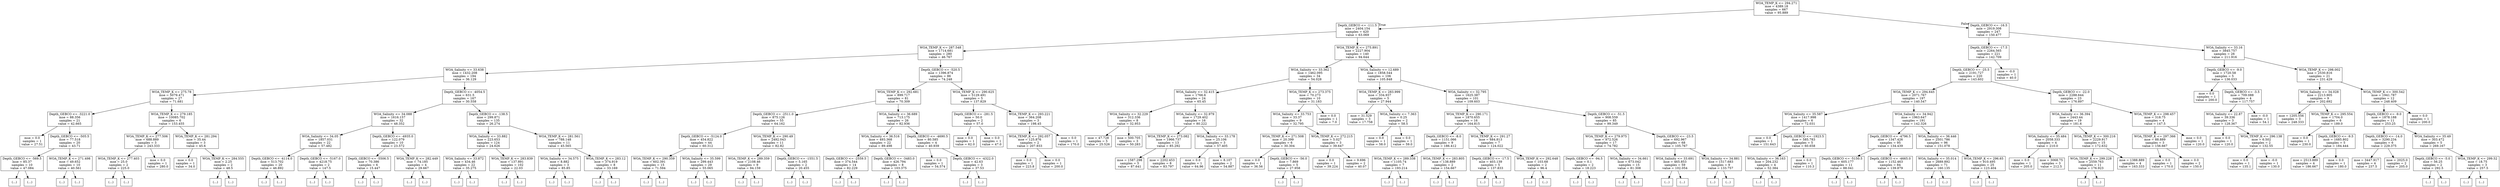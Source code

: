 digraph Tree {
node [shape=box] ;
0 [label="WOA_TEMP_K <= 294.271\nmse = 4389.18\nsamples = 667\nvalue = 95.889"] ;
1 [label="Depth_GEBCO <= -111.5\nmse = 2404.154\nsamples = 420\nvalue = 63.069"] ;
0 -> 1 [labeldistance=2.5, labelangle=45, headlabel="True"] ;
2 [label="WOA_TEMP_K <= 287.548\nmse = 1714.681\nsamples = 280\nvalue = 46.767"] ;
1 -> 2 ;
3 [label="WOA_Salinity <= 33.638\nmse = 1432.208\nsamples = 194\nvalue = 36.129"] ;
2 -> 3 ;
4 [label="WOA_TEMP_K <= 275.78\nmse = 5079.471\nsamples = 27\nvalue = 71.681"] ;
3 -> 4 ;
5 [label="Depth_GEBCO <= -3221.0\nmse = 88.356\nsamples = 21\nvalue = 42.665"] ;
4 -> 5 ;
6 [label="mse = 0.0\nsamples = 1\nvalue = 27.51"] ;
5 -> 6 ;
7 [label="Depth_GEBCO <= -505.5\nmse = 77.518\nsamples = 20\nvalue = 43.71"] ;
5 -> 7 ;
8 [label="Depth_GEBCO <= -569.5\nmse = 85.37\nsamples = 10\nvalue = 47.084"] ;
7 -> 8 ;
9 [label="(...)"] ;
8 -> 9 ;
20 [label="(...)"] ;
8 -> 20 ;
21 [label="WOA_TEMP_K <= 271.498\nmse = 49.652\nsamples = 10\nvalue = 40.561"] ;
7 -> 21 ;
22 [label="(...)"] ;
21 -> 22 ;
23 [label="(...)"] ;
21 -> 23 ;
36 [label="WOA_TEMP_K <= 279.185\nmse = 10085.702\nsamples = 6\nvalue = 153.455"] ;
4 -> 36 ;
37 [label="WOA_TEMP_K <= 277.506\nmse = 688.889\nsamples = 3\nvalue = 243.333"] ;
36 -> 37 ;
38 [label="WOA_TEMP_K <= 277.403\nmse = 25.0\nsamples = 2\nvalue = 225.0"] ;
37 -> 38 ;
39 [label="(...)"] ;
38 -> 39 ;
40 [label="(...)"] ;
38 -> 40 ;
41 [label="mse = 0.0\nsamples = 1\nvalue = 280.0"] ;
37 -> 41 ;
42 [label="WOA_TEMP_K <= 281.294\nmse = 35.44\nsamples = 3\nvalue = 45.6"] ;
36 -> 42 ;
43 [label="mse = 0.0\nsamples = 1\nvalue = 34.0"] ;
42 -> 43 ;
44 [label="WOA_TEMP_K <= 284.555\nmse = 2.25\nsamples = 2\nvalue = 48.5"] ;
42 -> 44 ;
45 [label="(...)"] ;
44 -> 45 ;
46 [label="(...)"] ;
44 -> 46 ;
47 [label="Depth_GEBCO <= -4054.5\nmse = 631.5\nsamples = 167\nvalue = 30.558"] ;
3 -> 47 ;
48 [label="WOA_Salinity <= 34.088\nmse = 1616.157\nsamples = 32\nvalue = 48.352"] ;
47 -> 48 ;
49 [label="WOA_Salinity <= 34.05\nmse = 1857.031\nsamples = 22\nvalue = 57.482"] ;
48 -> 49 ;
50 [label="Depth_GEBCO <= -4114.0\nmse = 513.702\nsamples = 20\nvalue = 46.892"] ;
49 -> 50 ;
51 [label="(...)"] ;
50 -> 51 ;
84 [label="(...)"] ;
50 -> 84 ;
87 [label="Depth_GEBCO <= -5167.0\nmse = 4218.75\nsamples = 2\nvalue = 147.5"] ;
49 -> 87 ;
88 [label="(...)"] ;
87 -> 88 ;
89 [label="(...)"] ;
87 -> 89 ;
90 [label="Depth_GEBCO <= -4935.0\nmse = 122.079\nsamples = 10\nvalue = 23.572"] ;
48 -> 90 ;
91 [label="Depth_GEBCO <= -5506.5\nmse = 70.386\nsamples = 6\nvalue = 15.447"] ;
90 -> 91 ;
92 [label="(...)"] ;
91 -> 92 ;
93 [label="(...)"] ;
91 -> 93 ;
102 [label="WOA_TEMP_K <= 282.449\nmse = 74.185\nsamples = 4\nvalue = 29.667"] ;
90 -> 102 ;
103 [label="(...)"] ;
102 -> 103 ;
106 [label="(...)"] ;
102 -> 106 ;
109 [label="Depth_GEBCO <= -138.5\nmse = 299.871\nsamples = 135\nvalue = 26.274"] ;
47 -> 109 ;
110 [label="WOA_Salinity <= 33.882\nmse = 223.653\nsamples = 124\nvalue = 24.626"] ;
109 -> 110 ;
111 [label="WOA_Salinity <= 33.872\nmse = 434.46\nsamples = 22\nvalue = 35.275"] ;
110 -> 111 ;
112 [label="(...)"] ;
111 -> 112 ;
153 [label="(...)"] ;
111 -> 153 ;
154 [label="WOA_TEMP_K <= 283.839\nmse = 137.891\nsamples = 102\nvalue = 22.03"] ;
110 -> 154 ;
155 [label="(...)"] ;
154 -> 155 ;
254 [label="(...)"] ;
154 -> 254 ;
281 [label="WOA_TEMP_K <= 281.561\nmse = 788.148\nsamples = 11\nvalue = 45.565"] ;
109 -> 281 ;
282 [label="WOA_Salinity <= 34.575\nmse = 8.882\nsamples = 3\nvalue = 85.85"] ;
281 -> 282 ;
283 [label="(...)"] ;
282 -> 283 ;
284 [label="(...)"] ;
282 -> 284 ;
287 [label="WOA_TEMP_K <= 283.12\nmse = 374.919\nsamples = 8\nvalue = 33.169"] ;
281 -> 287 ;
288 [label="(...)"] ;
287 -> 288 ;
291 [label="(...)"] ;
287 -> 291 ;
298 [label="Depth_GEBCO <= -520.5\nmse = 1396.874\nsamples = 86\nvalue = 74.248"] ;
2 -> 298 ;
299 [label="WOA_TEMP_K <= 292.681\nmse = 899.717\nsamples = 81\nvalue = 70.309"] ;
298 -> 299 ;
300 [label="Depth_GEBCO <= -2511.0\nmse = 875.126\nsamples = 55\nvalue = 64.162"] ;
299 -> 300 ;
301 [label="Depth_GEBCO <= -5124.0\nmse = 454.822\nsamples = 44\nvalue = 60.312"] ;
300 -> 301 ;
302 [label="WOA_TEMP_K <= 290.359\nmse = 602.391\nsamples = 15\nvalue = 71.594"] ;
301 -> 302 ;
303 [label="(...)"] ;
302 -> 303 ;
314 [label="(...)"] ;
302 -> 314 ;
321 [label="WOA_Salinity <= 35.599\nmse = 299.443\nsamples = 29\nvalue = 55.065"] ;
301 -> 321 ;
322 [label="(...)"] ;
321 -> 322 ;
345 [label="(...)"] ;
321 -> 345 ;
378 [label="WOA_TEMP_K <= 290.49\nmse = 2492.043\nsamples = 11\nvalue = 82.82"] ;
300 -> 378 ;
379 [label="WOA_TEMP_K <= 289.359\nmse = 2108.46\nsamples = 9\nvalue = 94.159"] ;
378 -> 379 ;
380 [label="(...)"] ;
379 -> 380 ;
383 [label="(...)"] ;
379 -> 383 ;
388 [label="Depth_GEBCO <= -1551.5\nmse = 5.165\nsamples = 2\nvalue = 20.455"] ;
378 -> 388 ;
389 [label="(...)"] ;
388 -> 389 ;
390 [label="(...)"] ;
388 -> 390 ;
391 [label="WOA_Salinity <= 36.689\nmse = 713.175\nsamples = 26\nvalue = 82.936"] ;
299 -> 391 ;
392 [label="WOA_Salinity <= 36.516\nmse = 493.368\nsamples = 22\nvalue = 89.498"] ;
391 -> 392 ;
393 [label="Depth_GEBCO <= -2559.5\nmse = 374.544\nsamples = 14\nvalue = 82.229"] ;
392 -> 393 ;
394 [label="(...)"] ;
393 -> 394 ;
413 [label="(...)"] ;
393 -> 413 ;
416 [label="Depth_GEBCO <= -3483.0\nmse = 426.794\nsamples = 8\nvalue = 103.375"] ;
392 -> 416 ;
417 [label="(...)"] ;
416 -> 417 ;
426 [label="(...)"] ;
416 -> 426 ;
429 [label="Depth_GEBCO <= -4690.5\nmse = 80.585\nsamples = 4\nvalue = 40.939"] ;
391 -> 429 ;
430 [label="mse = 0.0\nsamples = 1\nvalue = 54.574"] ;
429 -> 430 ;
431 [label="Depth_GEBCO <= -4322.0\nmse = 42.63\nsamples = 3\nvalue = 37.53"] ;
429 -> 431 ;
432 [label="(...)"] ;
431 -> 432 ;
435 [label="(...)"] ;
431 -> 435 ;
436 [label="WOA_TEMP_K <= 290.625\nmse = 5129.491\nsamples = 5\nvalue = 137.829"] ;
298 -> 436 ;
437 [label="Depth_GEBCO <= -281.5\nmse = 50.0\nsamples = 2\nvalue = 57.0"] ;
436 -> 437 ;
438 [label="mse = 0.0\nsamples = 1\nvalue = 62.0"] ;
437 -> 438 ;
439 [label="mse = 0.0\nsamples = 1\nvalue = 47.0"] ;
437 -> 439 ;
440 [label="WOA_TEMP_K <= 293.221\nmse = 364.208\nsamples = 3\nvalue = 198.45"] ;
436 -> 440 ;
441 [label="WOA_TEMP_K <= 292.057\nmse = 125.876\nsamples = 2\nvalue = 207.933"] ;
440 -> 441 ;
442 [label="mse = 0.0\nsamples = 1\nvalue = 223.8"] ;
441 -> 442 ;
443 [label="mse = 0.0\nsamples = 1\nvalue = 200.0"] ;
441 -> 443 ;
444 [label="mse = 0.0\nsamples = 1\nvalue = 170.0"] ;
440 -> 444 ;
445 [label="WOA_TEMP_K <= 275.891\nmse = 2227.904\nsamples = 140\nvalue = 94.644"] ;
1 -> 445 ;
446 [label="WOA_Salinity <= 33.362\nmse = 1462.095\nsamples = 34\nvalue = 54.028"] ;
445 -> 446 ;
447 [label="WOA_Salinity <= 32.415\nmse = 1766.6\nsamples = 24\nvalue = 65.45"] ;
446 -> 447 ;
448 [label="WOA_Salinity <= 32.229\nmse = 312.336\nsamples = 8\nvalue = 32.953"] ;
447 -> 448 ;
449 [label="mse = 47.728\nsamples = 5\nvalue = 25.526"] ;
448 -> 449 ;
450 [label="mse = 500.705\nsamples = 3\nvalue = 50.283"] ;
448 -> 450 ;
451 [label="WOA_Salinity <= 32.979\nmse = 1729.402\nsamples = 16\nvalue = 80.222"] ;
447 -> 451 ;
452 [label="WOA_TEMP_K <= 273.082\nmse = 1966.737\nsamples = 13\nvalue = 85.292"] ;
451 -> 452 ;
453 [label="mse = 1587.298\nsamples = 5\nvalue = 87.641"] ;
452 -> 453 ;
454 [label="mse = 2202.453\nsamples = 8\nvalue = 83.797"] ;
452 -> 454 ;
455 [label="WOA_Salinity <= 33.178\nmse = 25.106\nsamples = 3\nvalue = 57.405"] ;
451 -> 455 ;
456 [label="mse = 0.0\nsamples = 1\nvalue = 64.96"] ;
455 -> 456 ;
457 [label="mse = 8.107\nsamples = 2\nvalue = 54.887"] ;
455 -> 457 ;
458 [label="WOA_TEMP_K <= 273.375\nmse = 70.273\nsamples = 10\nvalue = 31.183"] ;
446 -> 458 ;
459 [label="WOA_Salinity <= 33.753\nmse = 33.37\nsamples = 9\nvalue = 32.795"] ;
458 -> 459 ;
460 [label="WOA_TEMP_K <= 271.508\nmse = 20.399\nsamples = 6\nvalue = 30.304"] ;
459 -> 460 ;
461 [label="mse = 0.0\nsamples = 1\nvalue = 36.56"] ;
460 -> 461 ;
462 [label="Depth_GEBCO <= -56.0\nmse = 7.869\nsamples = 5\nvalue = 27.958"] ;
460 -> 462 ;
463 [label="(...)"] ;
462 -> 463 ;
464 [label="(...)"] ;
462 -> 464 ;
469 [label="WOA_TEMP_K <= 272.215\nmse = 5.027\nsamples = 3\nvalue = 39.647"] ;
459 -> 469 ;
470 [label="mse = 0.0\nsamples = 1\nvalue = 39.224"] ;
469 -> 470 ;
471 [label="mse = 9.696\nsamples = 2\nvalue = 40.07"] ;
469 -> 471 ;
472 [label="mse = 0.0\nsamples = 1\nvalue = 7.0"] ;
458 -> 472 ;
473 [label="WOA_Salinity <= 12.689\nmse = 1858.544\nsamples = 106\nvalue = 105.848"] ;
445 -> 473 ;
474 [label="WOA_TEMP_K <= 283.999\nmse = 334.937\nsamples = 5\nvalue = 27.944"] ;
473 -> 474 ;
475 [label="mse = 31.529\nsamples = 3\nvalue = 17.758"] ;
474 -> 475 ;
476 [label="WOA_Salinity <= 7.363\nmse = 0.25\nsamples = 2\nvalue = 58.5"] ;
474 -> 476 ;
477 [label="mse = 0.0\nsamples = 1\nvalue = 58.0"] ;
476 -> 477 ;
478 [label="mse = 0.0\nsamples = 1\nvalue = 59.0"] ;
476 -> 478 ;
479 [label="WOA_Salinity <= 32.795\nmse = 1625.387\nsamples = 101\nvalue = 109.603"] ;
473 -> 479 ;
480 [label="WOA_TEMP_K <= 290.171\nmse = 1870.655\nsamples = 16\nvalue = 164.815"] ;
479 -> 480 ;
481 [label="Depth_GEBCO <= -8.0\nmse = 1151.066\nsamples = 9\nvalue = 186.412"] ;
480 -> 481 ;
482 [label="WOA_TEMP_K <= 289.338\nmse = 1105.74\nsamples = 7\nvalue = 193.214"] ;
481 -> 482 ;
483 [label="(...)"] ;
482 -> 483 ;
488 [label="(...)"] ;
482 -> 488 ;
491 [label="WOA_TEMP_K <= 283.805\nmse = 138.889\nsamples = 2\nvalue = 154.667"] ;
481 -> 491 ;
492 [label="(...)"] ;
491 -> 492 ;
493 [label="(...)"] ;
491 -> 493 ;
494 [label="WOA_TEMP_K <= 291.27\nmse = 684.813\nsamples = 7\nvalue = 124.022"] ;
480 -> 494 ;
495 [label="Depth_GEBCO <= -17.5\nmse = 403.139\nsamples = 5\nvalue = 137.833"] ;
494 -> 495 ;
496 [label="(...)"] ;
495 -> 496 ;
499 [label="(...)"] ;
495 -> 499 ;
504 [label="WOA_TEMP_K <= 292.648\nmse = 103.68\nsamples = 2\nvalue = 96.4"] ;
494 -> 504 ;
505 [label="(...)"] ;
504 -> 505 ;
506 [label="(...)"] ;
504 -> 506 ;
507 [label="Depth_GEBCO <= -51.5\nmse = 908.559\nsamples = 85\nvalue = 99.349"] ;
479 -> 507 ;
508 [label="WOA_TEMP_K <= 279.975\nmse = 972.526\nsamples = 17\nvalue = 74.782"] ;
507 -> 508 ;
509 [label="Depth_GEBCO <= -94.5\nmse = 0.1\nsamples = 2\nvalue = 18.223"] ;
508 -> 509 ;
510 [label="(...)"] ;
509 -> 510 ;
511 [label="(...)"] ;
509 -> 511 ;
512 [label="WOA_Salinity <= 34.661\nmse = 673.042\nsamples = 15\nvalue = 81.308"] ;
508 -> 512 ;
513 [label="(...)"] ;
512 -> 513 ;
530 [label="(...)"] ;
512 -> 530 ;
541 [label="Depth_GEBCO <= -23.5\nmse = 692.967\nsamples = 68\nvalue = 105.767"] ;
507 -> 541 ;
542 [label="WOA_Salinity <= 33.691\nmse = 465.853\nsamples = 59\nvalue = 102.054"] ;
541 -> 542 ;
543 [label="(...)"] ;
542 -> 543 ;
554 [label="(...)"] ;
542 -> 554 ;
621 [label="WOA_Salinity <= 34.881\nmse = 1517.683\nsamples = 9\nvalue = 133.757"] ;
541 -> 621 ;
622 [label="(...)"] ;
621 -> 622 ;
633 [label="(...)"] ;
621 -> 633 ;
638 [label="Depth_GEBCO <= -16.5\nmse = 2919.308\nsamples = 247\nvalue = 150.477"] ;
0 -> 638 [labeldistance=2.5, labelangle=-45, headlabel="False"] ;
639 [label="Depth_GEBCO <= -17.5\nmse = 2264.565\nsamples = 221\nvalue = 142.709"] ;
638 -> 639 ;
640 [label="Depth_GEBCO <= -25.5\nmse = 2191.727\nsamples = 220\nvalue = 143.602"] ;
639 -> 640 ;
641 [label="WOA_TEMP_K <= 294.645\nmse = 2071.767\nsamples = 197\nvalue = 140.547"] ;
640 -> 641 ;
642 [label="WOA_Salinity <= 35.587\nmse = 1417.998\nsamples = 6\nvalue = 72.031"] ;
641 -> 642 ;
643 [label="mse = 0.0\nsamples = 1\nvalue = 151.643"] ;
642 -> 643 ;
644 [label="Depth_GEBCO <= -1923.5\nmse = 585.783\nsamples = 5\nvalue = 60.658"] ;
642 -> 644 ;
645 [label="WOA_Salinity <= 36.163\nmse = 204.232\nsamples = 4\nvalue = 52.384"] ;
644 -> 645 ;
646 [label="(...)"] ;
645 -> 646 ;
647 [label="(...)"] ;
645 -> 647 ;
650 [label="mse = 0.0\nsamples = 1\nvalue = 110.3"] ;
644 -> 650 ;
651 [label="WOA_Salinity <= 34.942\nmse = 1963.647\nsamples = 191\nvalue = 142.326"] ;
641 -> 651 ;
652 [label="Depth_GEBCO <= -4796.5\nmse = 1347.426\nsamples = 95\nvalue = 134.439"] ;
651 -> 652 ;
653 [label="Depth_GEBCO <= -5150.5\nmse = 605.177\nsamples = 11\nvalue = 88.041"] ;
652 -> 653 ;
654 [label="(...)"] ;
653 -> 654 ;
665 [label="(...)"] ;
653 -> 665 ;
672 [label="Depth_GEBCO <= -4665.0\nmse = 1152.463\nsamples = 84\nvalue = 139.879"] ;
652 -> 672 ;
673 [label="(...)"] ;
672 -> 673 ;
674 [label="(...)"] ;
672 -> 674 ;
807 [label="WOA_Salinity <= 36.446\nmse = 2501.786\nsamples = 96\nvalue = 151.078"] ;
651 -> 807 ;
808 [label="WOA_Salinity <= 35.014\nmse = 2689.892\nsamples = 71\nvalue = 160.135"] ;
807 -> 808 ;
809 [label="(...)"] ;
808 -> 809 ;
810 [label="(...)"] ;
808 -> 810 ;
927 [label="WOA_TEMP_K <= 296.65\nmse = 910.495\nsamples = 25\nvalue = 123.404"] ;
807 -> 927 ;
928 [label="(...)"] ;
927 -> 928 ;
937 [label="(...)"] ;
927 -> 937 ;
972 [label="Depth_GEBCO <= -22.0\nmse = 2288.644\nsamples = 23\nvalue = 176.897"] ;
640 -> 972 ;
973 [label="WOA_Salinity <= 36.394\nmse = 2443.44\nsamples = 19\nvalue = 181.6"] ;
972 -> 973 ;
974 [label="WOA_Salinity <= 35.484\nmse = 2058.333\nsamples = 4\nvalue = 210.0"] ;
973 -> 974 ;
975 [label="mse = 0.0\nsamples = 1\nvalue = 205.0"] ;
974 -> 975 ;
976 [label="mse = 3068.75\nsamples = 3\nvalue = 212.5"] ;
974 -> 976 ;
977 [label="WOA_TEMP_K <= 300.216\nmse = 2229.917\nsamples = 15\nvalue = 172.632"] ;
973 -> 977 ;
978 [label="WOA_TEMP_K <= 299.228\nmse = 2559.763\nsamples = 11\nvalue = 176.923"] ;
977 -> 978 ;
979 [label="(...)"] ;
978 -> 979 ;
986 [label="(...)"] ;
978 -> 986 ;
987 [label="mse = 1388.889\nsamples = 4\nvalue = 163.333"] ;
977 -> 987 ;
988 [label="WOA_TEMP_K <= 298.457\nmse = 318.75\nsamples = 4\nvalue = 147.5"] ;
972 -> 988 ;
989 [label="WOA_TEMP_K <= 297.366\nmse = 88.889\nsamples = 3\nvalue = 156.667"] ;
988 -> 989 ;
990 [label="mse = 0.0\nsamples = 1\nvalue = 170.0"] ;
989 -> 990 ;
991 [label="mse = 0.0\nsamples = 2\nvalue = 150.0"] ;
989 -> 991 ;
992 [label="mse = 0.0\nsamples = 1\nvalue = 120.0"] ;
988 -> 992 ;
993 [label="mse = -0.0\nsamples = 1\nvalue = 40.0"] ;
639 -> 993 ;
994 [label="WOA_Salinity <= 33.16\nmse = 3845.757\nsamples = 26\nvalue = 211.916"] ;
638 -> 994 ;
995 [label="Depth_GEBCO <= -9.0\nmse = 1720.58\nsamples = 5\nvalue = 136.033"] ;
994 -> 995 ;
996 [label="mse = 0.0\nsamples = 1\nvalue = 200.0"] ;
995 -> 996 ;
997 [label="Depth_GEBCO <= -3.5\nmse = 709.088\nsamples = 4\nvalue = 117.757"] ;
995 -> 997 ;
998 [label="WOA_Salinity <= 22.87\nmse = 39.336\nsamples = 3\nvalue = 128.367"] ;
997 -> 998 ;
999 [label="mse = 0.0\nsamples = 1\nvalue = 120.0"] ;
998 -> 999 ;
1000 [label="WOA_TEMP_K <= 296.138\nmse = 6.502\nsamples = 2\nvalue = 132.55"] ;
998 -> 1000 ;
1001 [label="mse = 0.0\nsamples = 1\nvalue = 135.1"] ;
1000 -> 1001 ;
1002 [label="mse = -0.0\nsamples = 1\nvalue = 130.0"] ;
1000 -> 1002 ;
1003 [label="mse = -0.0\nsamples = 1\nvalue = 54.1"] ;
997 -> 1003 ;
1004 [label="WOA_TEMP_K <= 298.002\nmse = 2530.816\nsamples = 21\nvalue = 231.429"] ;
994 -> 1004 ;
1005 [label="WOA_Salinity <= 34.028\nmse = 2213.905\nsamples = 9\nvalue = 202.692"] ;
1004 -> 1005 ;
1006 [label="mse = 1205.556\nsamples = 3\nvalue = 248.333"] ;
1005 -> 1006 ;
1007 [label="WOA_TEMP_K <= 295.554\nmse = 1704.0\nsamples = 6\nvalue = 189.0"] ;
1005 -> 1007 ;
1008 [label="mse = 0.0\nsamples = 1\nvalue = 230.0"] ;
1007 -> 1008 ;
1009 [label="Depth_GEBCO <= -9.5\nmse = 1685.802\nsamples = 5\nvalue = 184.444"] ;
1007 -> 1009 ;
1010 [label="mse = 2513.889\nsamples = 4\nvalue = 186.667"] ;
1009 -> 1010 ;
1011 [label="mse = 0.0\nsamples = 1\nvalue = 180.0"] ;
1009 -> 1011 ;
1012 [label="WOA_TEMP_K <= 300.542\nmse = 1941.787\nsamples = 12\nvalue = 248.409"] ;
1004 -> 1012 ;
1013 [label="Depth_GEBCO <= -9.0\nmse = 1878.188\nsamples = 11\nvalue = 253.25"] ;
1012 -> 1013 ;
1014 [label="Depth_GEBCO <= -14.0\nmse = 3290.234\nsamples = 6\nvalue = 229.375"] ;
1013 -> 1014 ;
1015 [label="mse = 3447.917\nsamples = 4\nvalue = 237.5"] ;
1014 -> 1015 ;
1016 [label="mse = 2025.0\nsamples = 2\nvalue = 205.0"] ;
1014 -> 1016 ;
1017 [label="WOA_Salinity <= 35.49\nmse = 303.472\nsamples = 5\nvalue = 269.167"] ;
1013 -> 1017 ;
1018 [label="Depth_GEBCO <= -5.0\nmse = 56.25\nsamples = 2\nvalue = 292.5"] ;
1017 -> 1018 ;
1019 [label="(...)"] ;
1018 -> 1019 ;
1020 [label="(...)"] ;
1018 -> 1020 ;
1021 [label="WOA_TEMP_K <= 299.52\nmse = 18.75\nsamples = 3\nvalue = 257.5"] ;
1017 -> 1021 ;
1022 [label="(...)"] ;
1021 -> 1022 ;
1023 [label="(...)"] ;
1021 -> 1023 ;
1024 [label="mse = 0.0\nsamples = 1\nvalue = 200.0"] ;
1012 -> 1024 ;
}